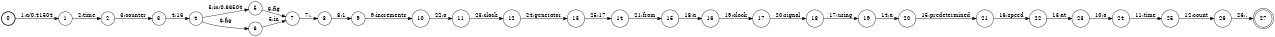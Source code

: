 digraph FST {
rankdir = LR;
size = "8.5,11";
label = "";
center = 1;
orientation = Portrait;
ranksep = "0.4";
nodesep = "0.25";
0 [label = "0", shape = circle, style = bold, fontsize = 14]
	0 -> 1 [label = "1:a/0.41504", fontsize = 14];
1 [label = "1", shape = circle, style = solid, fontsize = 14]
	1 -> 2 [label = "2:time", fontsize = 14];
2 [label = "2", shape = circle, style = solid, fontsize = 14]
	2 -> 3 [label = "3:counter", fontsize = 14];
3 [label = "3", shape = circle, style = solid, fontsize = 14]
	3 -> 4 [label = "4:16", fontsize = 14];
4 [label = "4", shape = circle, style = solid, fontsize = 14]
	4 -> 5 [label = "5:in/0.66504", fontsize = 14];
	4 -> 6 [label = "6:fig", fontsize = 14];
5 [label = "5", shape = circle, style = solid, fontsize = 14]
	5 -> 7 [label = "6:fig", fontsize = 14];
6 [label = "6", shape = circle, style = solid, fontsize = 14]
	6 -> 7 [label = "5:in", fontsize = 14];
7 [label = "7", shape = circle, style = solid, fontsize = 14]
	7 -> 8 [label = "7:.", fontsize = 14];
8 [label = "8", shape = circle, style = solid, fontsize = 14]
	8 -> 9 [label = "8:1", fontsize = 14];
9 [label = "9", shape = circle, style = solid, fontsize = 14]
	9 -> 10 [label = "9:increments", fontsize = 14];
10 [label = "10", shape = circle, style = solid, fontsize = 14]
	10 -> 11 [label = "22:a", fontsize = 14];
11 [label = "11", shape = circle, style = solid, fontsize = 14]
	11 -> 12 [label = "23:clock", fontsize = 14];
12 [label = "12", shape = circle, style = solid, fontsize = 14]
	12 -> 13 [label = "24:generator", fontsize = 14];
13 [label = "13", shape = circle, style = solid, fontsize = 14]
	13 -> 14 [label = "25:17", fontsize = 14];
14 [label = "14", shape = circle, style = solid, fontsize = 14]
	14 -> 15 [label = "21:from", fontsize = 14];
15 [label = "15", shape = circle, style = solid, fontsize = 14]
	15 -> 16 [label = "18:a", fontsize = 14];
16 [label = "16", shape = circle, style = solid, fontsize = 14]
	16 -> 17 [label = "19:clock", fontsize = 14];
17 [label = "17", shape = circle, style = solid, fontsize = 14]
	17 -> 18 [label = "20:signal", fontsize = 14];
18 [label = "18", shape = circle, style = solid, fontsize = 14]
	18 -> 19 [label = "17:using", fontsize = 14];
19 [label = "19", shape = circle, style = solid, fontsize = 14]
	19 -> 20 [label = "14:a", fontsize = 14];
20 [label = "20", shape = circle, style = solid, fontsize = 14]
	20 -> 21 [label = "15:predetermined", fontsize = 14];
21 [label = "21", shape = circle, style = solid, fontsize = 14]
	21 -> 22 [label = "16:speed", fontsize = 14];
22 [label = "22", shape = circle, style = solid, fontsize = 14]
	22 -> 23 [label = "13:at", fontsize = 14];
23 [label = "23", shape = circle, style = solid, fontsize = 14]
	23 -> 24 [label = "10:a", fontsize = 14];
24 [label = "24", shape = circle, style = solid, fontsize = 14]
	24 -> 25 [label = "11:time", fontsize = 14];
25 [label = "25", shape = circle, style = solid, fontsize = 14]
	25 -> 26 [label = "12:count", fontsize = 14];
26 [label = "26", shape = circle, style = solid, fontsize = 14]
	26 -> 27 [label = "26:.", fontsize = 14];
27 [label = "27", shape = doublecircle, style = solid, fontsize = 14]
}
